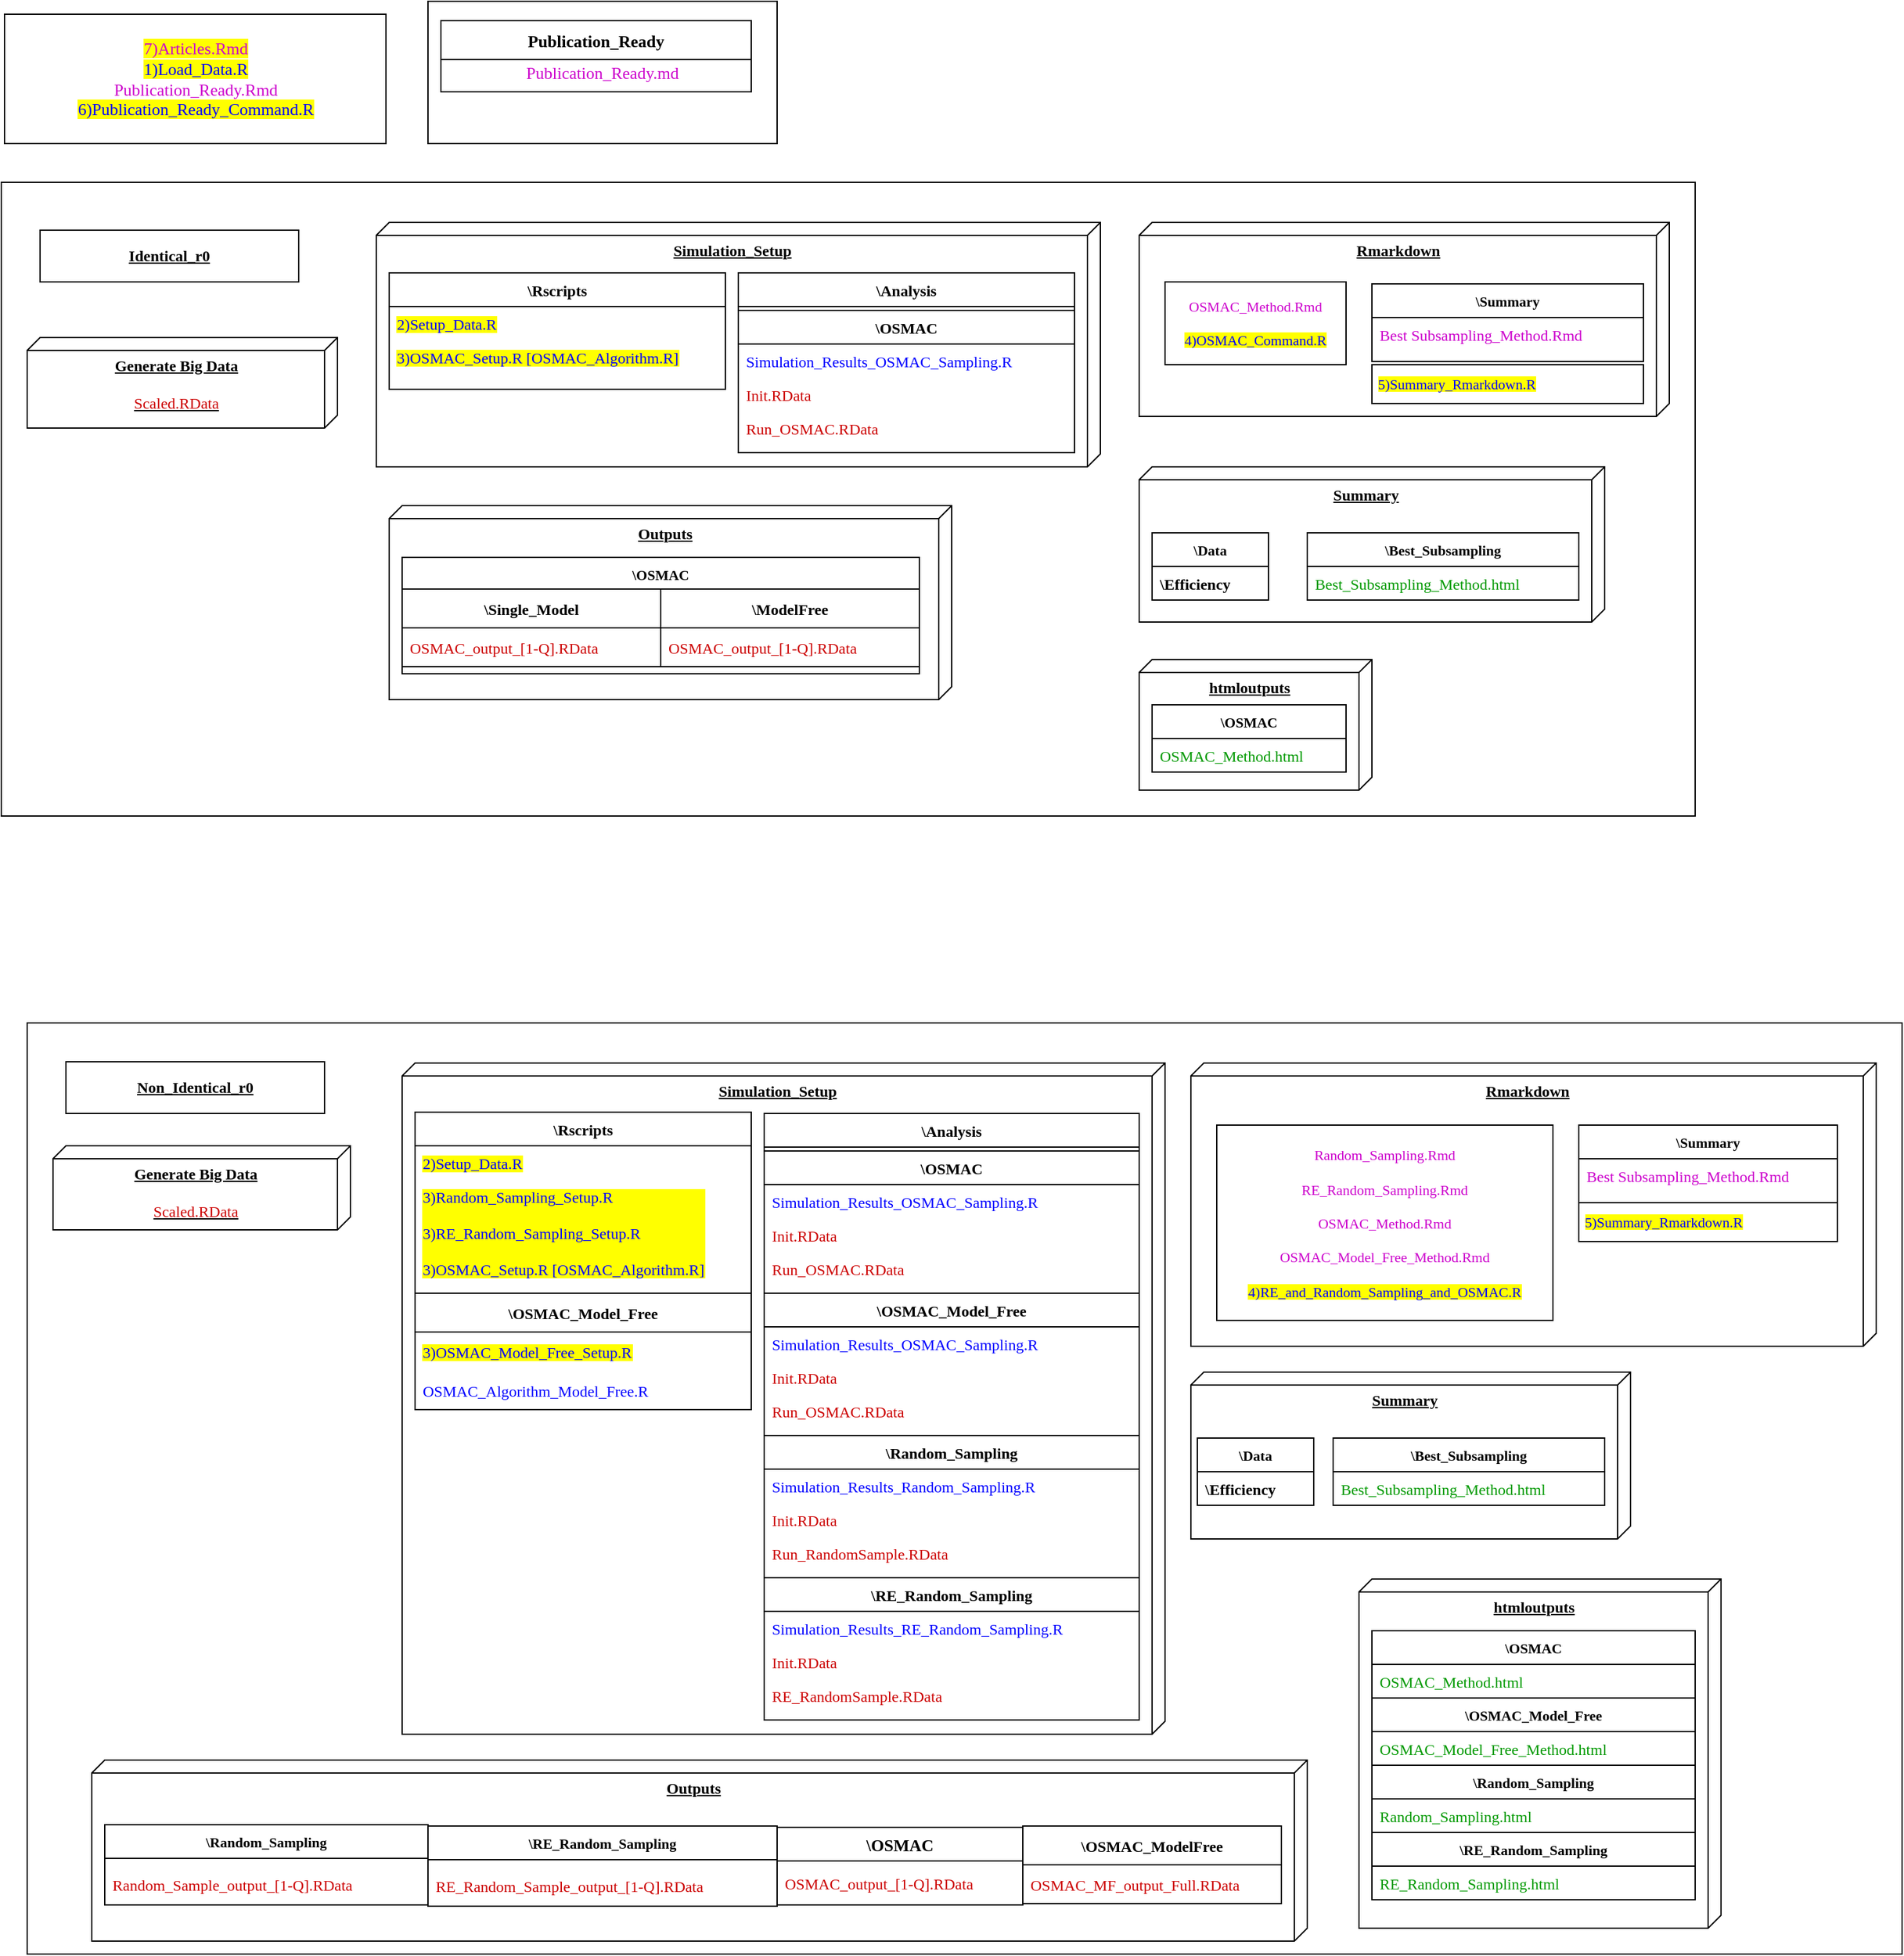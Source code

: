 <mxfile version="21.0.2" type="device"><diagram name="Page-1" id="5f0bae14-7c28-e335-631c-24af17079c00"><mxGraphModel dx="1434" dy="3996" grid="1" gridSize="10" guides="1" tooltips="1" connect="1" arrows="1" fold="1" page="1" pageScale="1" pageWidth="4681" pageHeight="3300" background="none" math="0" shadow="0"><root><mxCell id="0"/><mxCell id="1" parent="0"/><mxCell id="M79zl-rO9sDl2OcR4WfP-104" value="&lt;span style=&quot;color: rgb(204 , 0 , 204) ; text-align: left&quot;&gt;Publication_Ready.md&lt;/span&gt;" style="rounded=0;whiteSpace=wrap;html=1;fontFamily=Verdana;fontSize=13;fontColor=#000000;" parent="1" vertex="1"><mxGeometry x="380" y="-40" width="270" height="110" as="geometry"/></mxCell><mxCell id="M79zl-rO9sDl2OcR4WfP-103" value="" style="rounded=0;whiteSpace=wrap;html=1;fontFamily=Verdana;fontSize=13;fontColor=#000000;" parent="1" vertex="1"><mxGeometry x="70" y="750" width="1450" height="720" as="geometry"/></mxCell><mxCell id="M79zl-rO9sDl2OcR4WfP-20" value="" style="rounded=0;whiteSpace=wrap;html=1;fontColor=#000000;fontFamily=Verdana;" parent="1" vertex="1"><mxGeometry x="50" y="100" width="1310" height="490" as="geometry"/></mxCell><mxCell id="39150e848f15840c-1" value="Generate Big Data&lt;br&gt;&lt;br&gt;&lt;span style=&quot;font-weight: normal&quot;&gt;&lt;font color=&quot;#cc0000&quot;&gt;Scaled.RData&lt;/font&gt;&lt;/span&gt;" style="verticalAlign=top;align=center;spacingTop=8;spacingLeft=2;spacingRight=12;shape=cube;size=10;direction=south;fontStyle=5;html=1;rounded=0;shadow=0;comic=0;labelBackgroundColor=none;strokeWidth=1;fontFamily=Verdana;fontSize=12" parent="1" vertex="1"><mxGeometry x="70" y="220" width="240" height="70" as="geometry"/></mxCell><mxCell id="39150e848f15840c-2" value="htmloutputs&lt;br&gt;&lt;br&gt;&lt;span style=&quot;color: rgba(0, 0, 0, 0); font-size: 0px; font-weight: 400;&quot;&gt;%3CmxGraphModel%3E%3Croot%3E%3CmxCell%20id%3D%220%22%2F%3E%3CmxCell%20id%3D%221%22%20parent%3D%220%22%2F%3E%3CmxCell%20id%3D%222%22%20value%3D%22%5C%5BFifty_Fifty%20or%20Seventy_Thirty%20or%20NinetyFive_Five%5D%26%2310%3B%5C%5BNegative%20or%20No%20or%20Positive%5D_Correlated_Covariate%22%20style%3D%22swimlane%3BfontStyle%3D1%3BchildLayout%3DstackLayout%3Bhorizontal%3D1%3BstartSize%3D26%3BhorizontalStack%3D0%3BresizeParent%3D1%3BresizeParentMax%3D0%3BresizeLast%3D0%3Bcollapsible%3D1%3BmarginBottom%3D0%3BfontSize%3D11%3BstrokeColor%3D%23000000%3BfillColor%3Dnone%3Balign%3Dcenter%3Bhtml%3D0%3B%22%20vertex%3D%221%22%20parent%3D%221%22%3E%3CmxGeometry%20x%3D%221460%22%20y%3D%22160%22%20width%3D%22500%22%20height%3D%22566%22%20as%3D%22geometry%22%2F%3E%3C%2FmxCell%3E%3CmxCell%20id%3D%223%22%20value%3D%22%5CRandom_Sampling%22%20style%3D%22swimlane%3BfontStyle%3D1%3BchildLayout%3DstackLayout%3Bhorizontal%3D1%3BstartSize%3D26%3BhorizontalStack%3D0%3BresizeParent%3D1%3BresizeParentMax%3D0%3BresizeLast%3D0%3Bcollapsible%3D1%3BmarginBottom%3D0%3BfontSize%3D11%3BstrokeColor%3D%23000000%3BfillColor%3Dnone%3Balign%3Dcenter%3Bhtml%3D0%3B%22%20vertex%3D%221%22%20parent%3D%222%22%3E%3CmxGeometry%20y%3D%2226%22%20width%3D%22500%22%20height%3D%2252%22%20as%3D%22geometry%22%2F%3E%3C%2FmxCell%3E%3CmxCell%20id%3D%224%22%20value%3D%22Random_Sample_output.RData%22%20style%3D%22text%3BstrokeColor%3Dnone%3BfillColor%3Dnone%3Balign%3Dleft%3BverticalAlign%3Dtop%3BspacingLeft%3D4%3BspacingRight%3D4%3Boverflow%3Dhidden%3Brotatable%3D0%3Bpoints%3D%5B%5B0%2C0.5%5D%2C%5B1%2C0.5%5D%5D%3BportConstraint%3Deastwest%3BfontColor%3D%23CC0000%3B%22%20vertex%3D%221%22%20parent%3D%223%22%3E%3CmxGeometry%20y%3D%2226%22%20width%3D%22500%22%20height%3D%2226%22%20as%3D%22geometry%22%2F%3E%3C%2FmxCell%3E%3CmxCell%20id%3D%225%22%20value%3D%22%5CRE_Random_Sampling%22%20style%3D%22swimlane%3BfontStyle%3D1%3BchildLayout%3DstackLayout%3Bhorizontal%3D1%3BstartSize%3D26%3BhorizontalStack%3D0%3BresizeParent%3D1%3BresizeParentMax%3D0%3BresizeLast%3D0%3Bcollapsible%3D1%3BmarginBottom%3D0%3BfontSize%3D11%3BstrokeColor%3D%23000000%3BfillColor%3Dnone%3Balign%3Dcenter%3Bhtml%3D0%3B%22%20vertex%3D%221%22%20parent%3D%222%22%3E%3CmxGeometry%20y%3D%2278%22%20width%3D%22500%22%20height%3D%2252%22%20as%3D%22geometry%22%2F%3E%3C%2FmxCell%3E%3CmxCell%20id%3D%226%22%20value%3D%22RE_Random_Sample_output.RData%22%20style%3D%22text%3BstrokeColor%3Dnone%3BfillColor%3Dnone%3Balign%3Dleft%3BverticalAlign%3Dtop%3BspacingLeft%3D4%3BspacingRight%3D4%3Boverflow%3Dhidden%3Brotatable%3D0%3Bpoints%3D%5B%5B0%2C0.5%5D%2C%5B1%2C0.5%5D%5D%3BportConstraint%3Deastwest%3BfontColor%3D%23CC0000%3B%22%20vertex%3D%221%22%20parent%3D%225%22%3E%3CmxGeometry%20y%3D%2226%22%20width%3D%22500%22%20height%3D%2226%22%20as%3D%22geometry%22%2F%3E%3C%2FmxCell%3E%3CmxCell%20id%3D%227%22%20value%3D%22%5COSMAC%22%20style%3D%22swimlane%3BfontStyle%3D1%3BchildLayout%3DstackLayout%3Bhorizontal%3D1%3BstartSize%3D26%3BhorizontalStack%3D0%3BresizeParent%3D1%3BresizeParentMax%3D0%3BresizeLast%3D0%3Bcollapsible%3D1%3BmarginBottom%3D0%3BfontSize%3D11%3BstrokeColor%3D%23000000%3BfillColor%3Dnone%3Balign%3Dcenter%3Bhtml%3D0%3B%22%20vertex%3D%221%22%20parent%3D%222%22%3E%3CmxGeometry%20y%3D%22130%22%20width%3D%22500%22%20height%3D%2252%22%20as%3D%22geometry%22%2F%3E%3C%2FmxCell%3E%3CmxCell%20id%3D%228%22%20value%3D%22OSMAC_output.RData%22%20style%3D%22text%3BstrokeColor%3Dnone%3BfillColor%3Dnone%3Balign%3Dleft%3BverticalAlign%3Dtop%3BspacingLeft%3D4%3BspacingRight%3D4%3Boverflow%3Dhidden%3Brotatable%3D0%3Bpoints%3D%5B%5B0%2C0.5%5D%2C%5B1%2C0.5%5D%5D%3BportConstraint%3Deastwest%3BfontColor%3D%23CC0000%3B%22%20vertex%3D%221%22%20parent%3D%227%22%3E%3CmxGeometry%20y%3D%2226%22%20width%3D%22500%22%20height%3D%2226%22%20as%3D%22geometry%22%2F%3E%3C%2FmxCell%3E%3CmxCell%20id%3D%229%22%20value%3D%22%5CAlgorithm1%5CInitial%5C%5BA%20or%20D%5D-optimality%22%20style%3D%22swimlane%3BfontStyle%3D1%3BchildLayout%3DstackLayout%3Bhorizontal%3D1%3BstartSize%3D26%3BhorizontalStack%3D0%3BresizeParent%3D1%3BresizeParentMax%3D0%3BresizeLast%3D0%3Bcollapsible%3D1%3BmarginBottom%3D0%3BfontSize%3D11%3BstrokeColor%3D%23000000%3BfillColor%3Dnone%3Balign%3Dcenter%3Bhtml%3D0%3B%22%20vertex%3D%221%22%20parent%3D%222%22%3E%3CmxGeometry%20y%3D%22182%22%20width%3D%22500%22%20height%3D%2252%22%20as%3D%22geometry%22%2F%3E%3C%2FmxCell%3E%3CmxCell%20id%3D%2210%22%20value%3D%22Results%5B1%20to%201000%5D.RData%22%20style%3D%22text%3BstrokeColor%3Dnone%3BfillColor%3Dnone%3Balign%3Dleft%3BverticalAlign%3Dtop%3BspacingLeft%3D4%3BspacingRight%3D4%3Boverflow%3Dhidden%3Brotatable%3D0%3Bpoints%3D%5B%5B0%2C0.5%5D%2C%5B1%2C0.5%5D%5D%3BportConstraint%3Deastwest%3BfontColor%3D%23CC0000%3B%22%20vertex%3D%221%22%20parent%3D%229%22%3E%3CmxGeometry%20y%3D%2226%22%20width%3D%22500%22%20height%3D%2226%22%20as%3D%22geometry%22%2F%3E%3C%2FmxCell%3E%3CmxCell%20id%3D%2211%22%20value%3D%22%5CAlgorithm1%5COptimal_Algorithm%5C%5BA%20or%20D%5D-optimality%22%20style%3D%22swimlane%3BfontStyle%3D1%3BchildLayout%3DstackLayout%3Bhorizontal%3D1%3BstartSize%3D26%3BhorizontalStack%3D0%3BresizeParent%3D1%3BresizeParentMax%3D0%3BresizeLast%3D0%3Bcollapsible%3D1%3BmarginBottom%3D0%3BfontSize%3D11%3BstrokeColor%3D%23000000%3BfillColor%3Dnone%3Balign%3Dcenter%3Bhtml%3D0%3B%22%20vertex%3D%221%22%20parent%3D%222%22%3E%3CmxGeometry%20y%3D%22234%22%20width%3D%22500%22%20height%3D%2252%22%20as%3D%22geometry%22%2F%3E%3C%2FmxCell%3E%3CmxCell%20id%3D%2212%22%20value%3D%22Results%5B1%20to%201000%5D.RData%22%20style%3D%22text%3BstrokeColor%3Dnone%3BfillColor%3Dnone%3Balign%3Dleft%3BverticalAlign%3Dtop%3BspacingLeft%3D4%3BspacingRight%3D4%3Boverflow%3Dhidden%3Brotatable%3D0%3Bpoints%3D%5B%5B0%2C0.5%5D%2C%5B1%2C0.5%5D%5D%3BportConstraint%3Deastwest%3BfontColor%3D%23CC0000%3B%22%20vertex%3D%221%22%20parent%3D%2211%22%3E%3CmxGeometry%20y%3D%2226%22%20width%3D%22500%22%20height%3D%2226%22%20as%3D%22geometry%22%2F%3E%3C%2FmxCell%3E%3CmxCell%20id%3D%2213%22%20value%3D%22%5CAlgorithm1%5CDesignpoint_Then_Bias%26%2310%3B%5C%5BA%20or%20D%5D-optimality_then_%5BAverage%20or%20Normalized-Average%5D-Bias%22%20style%3D%22swimlane%3BfontStyle%3D1%3BchildLayout%3DstackLayout%3Bhorizontal%3D1%3BstartSize%3D26%3BhorizontalStack%3D0%3BresizeParent%3D1%3BresizeParentMax%3D0%3BresizeLast%3D0%3Bcollapsible%3D1%3BmarginBottom%3D0%3BfontSize%3D11%3BstrokeColor%3D%23000000%3BfillColor%3Dnone%3Balign%3Dcenter%3Bhtml%3D0%3B%22%20vertex%3D%221%22%20parent%3D%222%22%3E%3CmxGeometry%20y%3D%22286%22%20width%3D%22500%22%20height%3D%22110%22%20as%3D%22geometry%22%2F%3E%3C%2FmxCell%3E%3CmxCell%20id%3D%2214%22%20value%3D%22%5Cq%3D25%5CResults%5B1%20to%201000%5D.RData%26%2310%3B%26%2310%3B%5Cq%3D50%5CResults%5B1%20to%201000%5D.RData%26%2310%3B%26%2310%3B%5Cq%3D100%5CResults%5B1%20to%201000%5D.RData%26%2310%3B%22%20style%3D%22text%3BstrokeColor%3Dnone%3BfillColor%3Dnone%3Balign%3Dleft%3BverticalAlign%3Dtop%3BspacingLeft%3D4%3BspacingRight%3D4%3Boverflow%3Dhidden%3Brotatable%3D0%3Bpoints%3D%5B%5B0%2C0.5%5D%2C%5B1%2C0.5%5D%5D%3BportConstraint%3Deastwest%3BfontColor%3D%23CC0000%3B%22%20vertex%3D%221%22%20parent%3D%2213%22%3E%3CmxGeometry%20y%3D%2226%22%20width%3D%22500%22%20height%3D%2284%22%20as%3D%22geometry%22%2F%3E%3C%2FmxCell%3E%3CmxCell%20id%3D%2215%22%20value%3D%22%5CAlgorithm1%5CUtility_And_Bias%26%2310%3B%5C%5BA%20or%20D%5D-optimality_and_%5BAverage%20or%20Normalized-Average%5D-Bias%22%20style%3D%22swimlane%3BfontStyle%3D1%3BchildLayout%3DstackLayout%3Bhorizontal%3D1%3BstartSize%3D26%3BhorizontalStack%3D0%3BresizeParent%3D1%3BresizeParentMax%3D0%3BresizeLast%3D0%3Bcollapsible%3D1%3BmarginBottom%3D0%3BfontSize%3D11%3BstrokeColor%3D%23000000%3BfillColor%3Dnone%3Balign%3Dcenter%3Bhtml%3D0%3B%22%20vertex%3D%221%22%20parent%3D%222%22%3E%3CmxGeometry%20y%3D%22396%22%20width%3D%22500%22%20height%3D%22170%22%20as%3D%22geometry%22%2F%3E%3C%2FmxCell%3E%3CmxCell%20id%3D%2216%22%20value%3D%22%5CR%3D0.10%5CResults%5B1%20to%201000%5D.RData%26%2310%3B%26%2310%3B%5CR%3D0.25%5CResults%5B1%20to%201000%5D.RData%26%2310%3B%26%2310%3B%5CR%3D0.50%5CResults%5B1%20to%201000%5D.RData%26%2310%3B%26%2310%3B%5CR%3D0.75%5CResults%5B1%20to%201000%5D.RData%26%2310%3B%26%2310%3B%5CR%3D0.90%5CResults%5B1%20to%201000%5D.RData%22%20style%3D%22text%3BstrokeColor%3Dnone%3BfillColor%3Dnone%3Balign%3Dleft%3BverticalAlign%3Dtop%3BspacingLeft%3D4%3BspacingRight%3D4%3Boverflow%3Dhidden%3Brotatable%3D0%3Bpoints%3D%5B%5B0%2C0.5%5D%2C%5B1%2C0.5%5D%5D%3BportConstraint%3Deastwest%3BfontColor%3D%23CC0000%3B%22%20vertex%3D%221%22%20parent%3D%2215%22%3E%3CmxGeometry%20y%3D%2226%22%20width%3D%22500%22%20height%3D%22144%22%20as%3D%22geometry%22%2F%3E%3C%2FmxCell%3E%3C%2Froot%3E%3C%2FmxGraphModel%3E&lt;/span&gt;" style="verticalAlign=top;align=center;spacingTop=8;spacingLeft=2;spacingRight=12;shape=cube;size=10;direction=south;fontStyle=5;html=1;rounded=0;shadow=0;comic=0;labelBackgroundColor=none;strokeWidth=1;fontFamily=Verdana;fontSize=12" parent="1" vertex="1"><mxGeometry x="930" y="469" width="180" height="101" as="geometry"/></mxCell><mxCell id="39150e848f15840c-3" value="Outputs" style="verticalAlign=top;align=center;spacingTop=8;spacingLeft=2;spacingRight=12;shape=cube;size=10;direction=south;fontStyle=5;html=1;rounded=0;shadow=0;comic=0;labelBackgroundColor=none;strokeWidth=1;fontFamily=Verdana;fontSize=12" parent="1" vertex="1"><mxGeometry x="350" y="350" width="435" height="150" as="geometry"/></mxCell><mxCell id="lUd9COm6wYM2O8Jz-81u-1" value="&lt;b&gt;Rmarkdown&lt;/b&gt;" style="verticalAlign=top;align=center;spacingTop=8;spacingLeft=2;spacingRight=12;shape=cube;size=10;direction=south;fontStyle=4;html=1;rounded=0;shadow=0;comic=0;labelBackgroundColor=none;strokeWidth=1;fontFamily=Verdana;fontSize=12" parent="1" vertex="1"><mxGeometry x="930" y="131" width="410" height="150" as="geometry"/></mxCell><mxCell id="lUd9COm6wYM2O8Jz-81u-2" value="Simulation_Setup" style="verticalAlign=top;align=center;spacingTop=8;spacingLeft=2;spacingRight=12;shape=cube;size=10;direction=south;fontStyle=5;html=1;rounded=0;shadow=0;comic=0;labelBackgroundColor=none;strokeWidth=1;fontFamily=Verdana;fontSize=12" parent="1" vertex="1"><mxGeometry x="340" y="131" width="560" height="189" as="geometry"/></mxCell><mxCell id="lUd9COm6wYM2O8Jz-81u-3" value="&lt;b&gt;Summary&lt;/b&gt;" style="verticalAlign=top;align=center;spacingTop=8;spacingLeft=2;spacingRight=12;shape=cube;size=10;direction=south;fontStyle=4;html=1;rounded=0;shadow=0;comic=0;labelBackgroundColor=none;strokeWidth=1;fontFamily=Verdana;fontSize=12" parent="1" vertex="1"><mxGeometry x="930" y="320" width="360" height="120" as="geometry"/></mxCell><mxCell id="lUd9COm6wYM2O8Jz-81u-17" value="\Rscripts" style="swimlane;fontStyle=1;childLayout=stackLayout;horizontal=1;startSize=26;horizontalStack=0;resizeParent=1;resizeParentMax=0;resizeLast=0;collapsible=1;marginBottom=0;fontFamily=Verdana;" parent="1" vertex="1"><mxGeometry x="350" y="170" width="260" height="90" as="geometry"><mxRectangle x="410" y="170" width="80" height="26" as="alternateBounds"/></mxGeometry></mxCell><mxCell id="lUd9COm6wYM2O8Jz-81u-18" value="2)Setup_Data.R" style="text;strokeColor=none;fillColor=none;align=left;verticalAlign=top;spacingLeft=4;spacingRight=4;overflow=hidden;rotatable=0;points=[[0,0.5],[1,0.5]];portConstraint=eastwest;fontColor=#0000FF;fontFamily=Verdana;labelBackgroundColor=#FFFF00;" parent="lUd9COm6wYM2O8Jz-81u-17" vertex="1"><mxGeometry y="26" width="260" height="26" as="geometry"/></mxCell><mxCell id="lUd9COm6wYM2O8Jz-81u-20" value="3)OSMAC_Setup.R [OSMAC_Algorithm.R]&#10;" style="text;strokeColor=none;fillColor=none;align=left;verticalAlign=top;spacingLeft=4;spacingRight=4;overflow=hidden;rotatable=0;points=[[0,0.5],[1,0.5]];portConstraint=eastwest;fontColor=#0000FF;fontFamily=Verdana;labelBackgroundColor=#FFFF00;" parent="lUd9COm6wYM2O8Jz-81u-17" vertex="1"><mxGeometry y="52" width="260" height="38" as="geometry"/></mxCell><mxCell id="lUd9COm6wYM2O8Jz-81u-48" value="\Analysis" style="swimlane;fontStyle=1;childLayout=stackLayout;horizontal=1;startSize=26;horizontalStack=0;resizeParent=1;resizeParentMax=0;resizeLast=0;collapsible=1;marginBottom=0;strokeColor=#000000;fillColor=none;fontFamily=Verdana;" parent="1" vertex="1"><mxGeometry x="620" y="170" width="260" height="139" as="geometry"/></mxCell><mxCell id="lUd9COm6wYM2O8Jz-81u-81" value="\OSMAC" style="swimlane;fontStyle=1;childLayout=stackLayout;horizontal=1;startSize=26;horizontalStack=0;resizeParent=1;resizeParentMax=0;resizeLast=0;collapsible=1;marginBottom=0;fontSize=11;strokeColor=#000000;fillColor=none;align=center;html=0;fontFamily=Verdana;" parent="1" vertex="1"><mxGeometry x="360" y="390" width="400" height="90" as="geometry"/></mxCell><mxCell id="lUd9COm6wYM2O8Jz-81u-106" value="&lt;font color=&quot;#cc00cc&quot;&gt;OSMAC_Method.Rmd&lt;br&gt;&lt;/font&gt;&lt;br&gt;&lt;font style=&quot;background-color: rgb(255, 255, 0);&quot; color=&quot;#0000ff&quot;&gt;4)OSMAC_Command.R&lt;/font&gt;" style="whiteSpace=wrap;html=1;fontSize=11;fontColor=#000000;strokeColor=#000000;fillColor=none;align=center;fontFamily=Verdana;" parent="1" vertex="1"><mxGeometry x="950" y="177" width="140" height="64" as="geometry"/></mxCell><mxCell id="lUd9COm6wYM2O8Jz-81u-114" value="\Summary" style="swimlane;fontStyle=1;childLayout=stackLayout;horizontal=1;startSize=26;horizontalStack=0;resizeParent=1;resizeParentMax=0;resizeLast=0;collapsible=1;marginBottom=0;fontSize=11;strokeColor=#000000;fillColor=none;align=center;html=0;fontFamily=Verdana;" parent="1" vertex="1"><mxGeometry x="1110" y="178.5" width="210" height="60" as="geometry"/></mxCell><mxCell id="lUd9COm6wYM2O8Jz-81u-115" value="Best Subsampling_Method.Rmd" style="text;strokeColor=none;fillColor=none;align=left;verticalAlign=top;spacingLeft=4;spacingRight=4;overflow=hidden;rotatable=0;points=[[0,0.5],[1,0.5]];portConstraint=eastwest;fontColor=#CC00CC;fontFamily=Verdana;" parent="lUd9COm6wYM2O8Jz-81u-114" vertex="1"><mxGeometry y="26" width="210" height="34" as="geometry"/></mxCell><mxCell id="lUd9COm6wYM2O8Jz-81u-116" value="&lt;font color=&quot;#0000ff&quot;&gt;&amp;nbsp;&lt;span style=&quot;background-color: rgb(255, 255, 0);&quot;&gt;5)Summary_Rmarkdown.R&lt;/span&gt;&lt;/font&gt;" style="rounded=0;whiteSpace=wrap;html=1;fontSize=11;fontColor=#000000;strokeColor=#000000;fillColor=none;align=left;fontFamily=Verdana;" parent="1" vertex="1"><mxGeometry x="1110" y="241" width="210" height="30" as="geometry"/></mxCell><mxCell id="lUd9COm6wYM2O8Jz-81u-117" value="\OSMAC" style="swimlane;fontStyle=1;childLayout=stackLayout;horizontal=1;startSize=26;horizontalStack=0;resizeParent=1;resizeParentMax=0;resizeLast=0;collapsible=1;marginBottom=0;fontSize=11;strokeColor=#000000;fillColor=none;align=center;html=0;fontFamily=Verdana;" parent="1" vertex="1"><mxGeometry x="940" y="504" width="150" height="52" as="geometry"/></mxCell><mxCell id="H9aEekQ4J6A5rxiIm_QF-2" value="OSMAC_Method.html" style="text;strokeColor=none;fillColor=none;align=left;verticalAlign=top;spacingLeft=4;spacingRight=4;overflow=hidden;rotatable=0;points=[[0,0.5],[1,0.5]];portConstraint=eastwest;fontColor=#009900;fontFamily=Verdana;" parent="lUd9COm6wYM2O8Jz-81u-117" vertex="1"><mxGeometry y="26" width="150" height="26" as="geometry"/></mxCell><mxCell id="lUd9COm6wYM2O8Jz-81u-134" value="\Data" style="swimlane;fontStyle=1;childLayout=stackLayout;horizontal=1;startSize=26;horizontalStack=0;resizeParent=1;resizeParentMax=0;resizeLast=0;collapsible=1;marginBottom=0;fontSize=11;strokeColor=#000000;fillColor=none;align=center;html=0;fontFamily=Verdana;" parent="1" vertex="1"><mxGeometry x="940" y="371" width="90" height="52" as="geometry"/></mxCell><mxCell id="lUd9COm6wYM2O8Jz-81u-135" value="\Efficiency" style="text;strokeColor=none;fillColor=none;align=left;verticalAlign=top;spacingLeft=4;spacingRight=4;overflow=hidden;rotatable=0;points=[[0,0.5],[1,0.5]];portConstraint=eastwest;fontStyle=1;fontFamily=Verdana;" parent="lUd9COm6wYM2O8Jz-81u-134" vertex="1"><mxGeometry y="26" width="90" height="26" as="geometry"/></mxCell><mxCell id="lUd9COm6wYM2O8Jz-81u-138" value="\Best_Subsampling" style="swimlane;fontStyle=1;childLayout=stackLayout;horizontal=1;startSize=26;horizontalStack=0;resizeParent=1;resizeParentMax=0;resizeLast=0;collapsible=1;marginBottom=0;fontSize=11;fontColor=#000000;strokeColor=#000000;fillColor=none;align=center;html=0;fontFamily=Verdana;" parent="1" vertex="1"><mxGeometry x="1060" y="371" width="210" height="52" as="geometry"/></mxCell><mxCell id="lUd9COm6wYM2O8Jz-81u-139" value="Best_Subsampling_Method.html" style="text;strokeColor=none;fillColor=none;align=left;verticalAlign=top;spacingLeft=4;spacingRight=4;overflow=hidden;rotatable=0;points=[[0,0.5],[1,0.5]];portConstraint=eastwest;fontColor=#009900;fontFamily=Verdana;" parent="lUd9COm6wYM2O8Jz-81u-138" vertex="1"><mxGeometry y="26" width="210" height="26" as="geometry"/></mxCell><mxCell id="M79zl-rO9sDl2OcR4WfP-1" value="\OSMAC" style="swimlane;fontStyle=1;childLayout=stackLayout;horizontal=1;startSize=26;horizontalStack=0;resizeParent=1;resizeParentMax=0;resizeLast=0;collapsible=1;marginBottom=0;strokeColor=#000000;fillColor=none;fontFamily=Verdana;" parent="1" vertex="1"><mxGeometry x="620" y="199" width="260" height="110" as="geometry"/></mxCell><mxCell id="M79zl-rO9sDl2OcR4WfP-2" value="Simulation_Results_OSMAC_Sampling.R" style="text;strokeColor=none;fillColor=none;align=left;verticalAlign=top;spacingLeft=4;spacingRight=4;overflow=hidden;rotatable=0;points=[[0,0.5],[1,0.5]];portConstraint=eastwest;fontColor=#0000FF;fontFamily=Verdana;" parent="M79zl-rO9sDl2OcR4WfP-1" vertex="1"><mxGeometry y="26" width="260" height="26" as="geometry"/></mxCell><mxCell id="M79zl-rO9sDl2OcR4WfP-3" value="Init.RData" style="text;strokeColor=none;fillColor=none;align=left;verticalAlign=top;spacingLeft=4;spacingRight=4;overflow=hidden;rotatable=0;points=[[0,0.5],[1,0.5]];portConstraint=eastwest;fontColor=#CC0000;fontFamily=Verdana;" parent="M79zl-rO9sDl2OcR4WfP-1" vertex="1"><mxGeometry y="52" width="260" height="26" as="geometry"/></mxCell><mxCell id="M79zl-rO9sDl2OcR4WfP-4" value="Run_OSMAC.RData" style="text;strokeColor=none;fillColor=none;align=left;verticalAlign=top;spacingLeft=4;spacingRight=4;overflow=hidden;rotatable=0;points=[[0,0.5],[1,0.5]];portConstraint=eastwest;fontColor=#CC0000;fontFamily=Verdana;" parent="M79zl-rO9sDl2OcR4WfP-1" vertex="1"><mxGeometry y="78" width="260" height="32" as="geometry"/></mxCell><mxCell id="M79zl-rO9sDl2OcR4WfP-5" value="&lt;b&gt;&lt;u&gt;Identical_r0&lt;/u&gt;&lt;/b&gt;" style="rounded=0;whiteSpace=wrap;html=1;fontFamily=Verdana;" parent="1" vertex="1"><mxGeometry x="80" y="137" width="200" height="40" as="geometry"/></mxCell><mxCell id="M79zl-rO9sDl2OcR4WfP-10" value="\Single_Model" style="swimlane;fontStyle=1;childLayout=stackLayout;horizontal=1;startSize=30;horizontalStack=0;resizeParent=1;resizeParentMax=0;resizeLast=0;collapsible=1;marginBottom=0;fontColor=#000000;fontFamily=Verdana;" parent="1" vertex="1"><mxGeometry x="360" y="414.5" width="200" height="60" as="geometry"/></mxCell><mxCell id="M79zl-rO9sDl2OcR4WfP-11" value="OSMAC_output_[1-Q].RData" style="text;strokeColor=none;fillColor=none;align=left;verticalAlign=middle;spacingLeft=4;spacingRight=4;overflow=hidden;points=[[0,0.5],[1,0.5]];portConstraint=eastwest;rotatable=0;fontColor=#CC0000;fontFamily=Verdana;" parent="M79zl-rO9sDl2OcR4WfP-10" vertex="1"><mxGeometry y="30" width="200" height="30" as="geometry"/></mxCell><mxCell id="M79zl-rO9sDl2OcR4WfP-22" value="Generate Big Data&lt;br&gt;&lt;br&gt;&lt;span style=&quot;font-weight: normal&quot;&gt;&lt;font color=&quot;#cc0000&quot;&gt;Scaled.RData&lt;/font&gt;&lt;/span&gt;" style="verticalAlign=top;align=center;spacingTop=8;spacingLeft=2;spacingRight=12;shape=cube;size=10;direction=south;fontStyle=5;html=1;rounded=0;shadow=0;comic=0;labelBackgroundColor=none;strokeWidth=1;fontFamily=Verdana;fontSize=12" parent="1" vertex="1"><mxGeometry x="90" y="845" width="230" height="65" as="geometry"/></mxCell><mxCell id="M79zl-rO9sDl2OcR4WfP-23" value="htmloutputs&lt;br&gt;&lt;span style=&quot;color: rgba(0, 0, 0, 0); font-size: 0px; font-weight: 400;&quot;&gt;%3CmxGraphModel%3E%3Croot%3E%3CmxCell%20id%3D%220%22%2F%3E%3CmxCell%20id%3D%221%22%20parent%3D%220%22%2F%3E%3CmxCell%20id%3D%222%22%20value%3D%22%5C%5BFifty_Fifty%20or%20Seventy_Thirty%20or%20NinetyFive_Five%5D%26%2310%3B%5C%5BNegative%20or%20No%20or%20Positive%5D_Correlated_Covariate%22%20style%3D%22swimlane%3BfontStyle%3D1%3BchildLayout%3DstackLayout%3Bhorizontal%3D1%3BstartSize%3D26%3BhorizontalStack%3D0%3BresizeParent%3D1%3BresizeParentMax%3D0%3BresizeLast%3D0%3Bcollapsible%3D1%3BmarginBottom%3D0%3BfontSize%3D11%3BstrokeColor%3D%23000000%3BfillColor%3Dnone%3Balign%3Dcenter%3Bhtml%3D0%3B%22%20vertex%3D%221%22%20parent%3D%221%22%3E%3CmxGeometry%20x%3D%221460%22%20y%3D%22160%22%20width%3D%22500%22%20height%3D%22566%22%20as%3D%22geometry%22%2F%3E%3C%2FmxCell%3E%3CmxCell%20id%3D%223%22%20value%3D%22%5CRandom_Sampling%22%20style%3D%22swimlane%3BfontStyle%3D1%3BchildLayout%3DstackLayout%3Bhorizontal%3D1%3BstartSize%3D26%3BhorizontalStack%3D0%3BresizeParent%3D1%3BresizeParentMax%3D0%3BresizeLast%3D0%3Bcollapsible%3D1%3BmarginBottom%3D0%3BfontSize%3D11%3BstrokeColor%3D%23000000%3BfillColor%3Dnone%3Balign%3Dcenter%3Bhtml%3D0%3B%22%20vertex%3D%221%22%20parent%3D%222%22%3E%3CmxGeometry%20y%3D%2226%22%20width%3D%22500%22%20height%3D%2252%22%20as%3D%22geometry%22%2F%3E%3C%2FmxCell%3E%3CmxCell%20id%3D%224%22%20value%3D%22Random_Sample_output.RData%22%20style%3D%22text%3BstrokeColor%3Dnone%3BfillColor%3Dnone%3Balign%3Dleft%3BverticalAlign%3Dtop%3BspacingLeft%3D4%3BspacingRight%3D4%3Boverflow%3Dhidden%3Brotatable%3D0%3Bpoints%3D%5B%5B0%2C0.5%5D%2C%5B1%2C0.5%5D%5D%3BportConstraint%3Deastwest%3BfontColor%3D%23CC0000%3B%22%20vertex%3D%221%22%20parent%3D%223%22%3E%3CmxGeometry%20y%3D%2226%22%20width%3D%22500%22%20height%3D%2226%22%20as%3D%22geometry%22%2F%3E%3C%2FmxCell%3E%3CmxCell%20id%3D%225%22%20value%3D%22%5CRE_Random_Sampling%22%20style%3D%22swimlane%3BfontStyle%3D1%3BchildLayout%3DstackLayout%3Bhorizontal%3D1%3BstartSize%3D26%3BhorizontalStack%3D0%3BresizeParent%3D1%3BresizeParentMax%3D0%3BresizeLast%3D0%3Bcollapsible%3D1%3BmarginBottom%3D0%3BfontSize%3D11%3BstrokeColor%3D%23000000%3BfillColor%3Dnone%3Balign%3Dcenter%3Bhtml%3D0%3B%22%20vertex%3D%221%22%20parent%3D%222%22%3E%3CmxGeometry%20y%3D%2278%22%20width%3D%22500%22%20height%3D%2252%22%20as%3D%22geometry%22%2F%3E%3C%2FmxCell%3E%3CmxCell%20id%3D%226%22%20value%3D%22RE_Random_Sample_output.RData%22%20style%3D%22text%3BstrokeColor%3Dnone%3BfillColor%3Dnone%3Balign%3Dleft%3BverticalAlign%3Dtop%3BspacingLeft%3D4%3BspacingRight%3D4%3Boverflow%3Dhidden%3Brotatable%3D0%3Bpoints%3D%5B%5B0%2C0.5%5D%2C%5B1%2C0.5%5D%5D%3BportConstraint%3Deastwest%3BfontColor%3D%23CC0000%3B%22%20vertex%3D%221%22%20parent%3D%225%22%3E%3CmxGeometry%20y%3D%2226%22%20width%3D%22500%22%20height%3D%2226%22%20as%3D%22geometry%22%2F%3E%3C%2FmxCell%3E%3CmxCell%20id%3D%227%22%20value%3D%22%5COSMAC%22%20style%3D%22swimlane%3BfontStyle%3D1%3BchildLayout%3DstackLayout%3Bhorizontal%3D1%3BstartSize%3D26%3BhorizontalStack%3D0%3BresizeParent%3D1%3BresizeParentMax%3D0%3BresizeLast%3D0%3Bcollapsible%3D1%3BmarginBottom%3D0%3BfontSize%3D11%3BstrokeColor%3D%23000000%3BfillColor%3Dnone%3Balign%3Dcenter%3Bhtml%3D0%3B%22%20vertex%3D%221%22%20parent%3D%222%22%3E%3CmxGeometry%20y%3D%22130%22%20width%3D%22500%22%20height%3D%2252%22%20as%3D%22geometry%22%2F%3E%3C%2FmxCell%3E%3CmxCell%20id%3D%228%22%20value%3D%22OSMAC_output.RData%22%20style%3D%22text%3BstrokeColor%3Dnone%3BfillColor%3Dnone%3Balign%3Dleft%3BverticalAlign%3Dtop%3BspacingLeft%3D4%3BspacingRight%3D4%3Boverflow%3Dhidden%3Brotatable%3D0%3Bpoints%3D%5B%5B0%2C0.5%5D%2C%5B1%2C0.5%5D%5D%3BportConstraint%3Deastwest%3BfontColor%3D%23CC0000%3B%22%20vertex%3D%221%22%20parent%3D%227%22%3E%3CmxGeometry%20y%3D%2226%22%20width%3D%22500%22%20height%3D%2226%22%20as%3D%22geometry%22%2F%3E%3C%2FmxCell%3E%3CmxCell%20id%3D%229%22%20value%3D%22%5CAlgorithm1%5CInitial%5C%5BA%20or%20D%5D-optimality%22%20style%3D%22swimlane%3BfontStyle%3D1%3BchildLayout%3DstackLayout%3Bhorizontal%3D1%3BstartSize%3D26%3BhorizontalStack%3D0%3BresizeParent%3D1%3BresizeParentMax%3D0%3BresizeLast%3D0%3Bcollapsible%3D1%3BmarginBottom%3D0%3BfontSize%3D11%3BstrokeColor%3D%23000000%3BfillColor%3Dnone%3Balign%3Dcenter%3Bhtml%3D0%3B%22%20vertex%3D%221%22%20parent%3D%222%22%3E%3CmxGeometry%20y%3D%22182%22%20width%3D%22500%22%20height%3D%2252%22%20as%3D%22geometry%22%2F%3E%3C%2FmxCell%3E%3CmxCell%20id%3D%2210%22%20value%3D%22Results%5B1%20to%201000%5D.RData%22%20style%3D%22text%3BstrokeColor%3Dnone%3BfillColor%3Dnone%3Balign%3Dleft%3BverticalAlign%3Dtop%3BspacingLeft%3D4%3BspacingRight%3D4%3Boverflow%3Dhidden%3Brotatable%3D0%3Bpoints%3D%5B%5B0%2C0.5%5D%2C%5B1%2C0.5%5D%5D%3BportConstraint%3Deastwest%3BfontColor%3D%23CC0000%3B%22%20vertex%3D%221%22%20parent%3D%229%22%3E%3CmxGeometry%20y%3D%2226%22%20width%3D%22500%22%20height%3D%2226%22%20as%3D%22geometry%22%2F%3E%3C%2FmxCell%3E%3CmxCell%20id%3D%2211%22%20value%3D%22%5CAlgorithm1%5COptimal_Algorithm%5C%5BA%20or%20D%5D-optimality%22%20style%3D%22swimlane%3BfontStyle%3D1%3BchildLayout%3DstackLayout%3Bhorizontal%3D1%3BstartSize%3D26%3BhorizontalStack%3D0%3BresizeParent%3D1%3BresizeParentMax%3D0%3BresizeLast%3D0%3Bcollapsible%3D1%3BmarginBottom%3D0%3BfontSize%3D11%3BstrokeColor%3D%23000000%3BfillColor%3Dnone%3Balign%3Dcenter%3Bhtml%3D0%3B%22%20vertex%3D%221%22%20parent%3D%222%22%3E%3CmxGeometry%20y%3D%22234%22%20width%3D%22500%22%20height%3D%2252%22%20as%3D%22geometry%22%2F%3E%3C%2FmxCell%3E%3CmxCell%20id%3D%2212%22%20value%3D%22Results%5B1%20to%201000%5D.RData%22%20style%3D%22text%3BstrokeColor%3Dnone%3BfillColor%3Dnone%3Balign%3Dleft%3BverticalAlign%3Dtop%3BspacingLeft%3D4%3BspacingRight%3D4%3Boverflow%3Dhidden%3Brotatable%3D0%3Bpoints%3D%5B%5B0%2C0.5%5D%2C%5B1%2C0.5%5D%5D%3BportConstraint%3Deastwest%3BfontColor%3D%23CC0000%3B%22%20vertex%3D%221%22%20parent%3D%2211%22%3E%3CmxGeometry%20y%3D%2226%22%20width%3D%22500%22%20height%3D%2226%22%20as%3D%22geometry%22%2F%3E%3C%2FmxCell%3E%3CmxCell%20id%3D%2213%22%20value%3D%22%5CAlgorithm1%5CDesignpoint_Then_Bias%26%2310%3B%5C%5BA%20or%20D%5D-optimality_then_%5BAverage%20or%20Normalized-Average%5D-Bias%22%20style%3D%22swimlane%3BfontStyle%3D1%3BchildLayout%3DstackLayout%3Bhorizontal%3D1%3BstartSize%3D26%3BhorizontalStack%3D0%3BresizeParent%3D1%3BresizeParentMax%3D0%3BresizeLast%3D0%3Bcollapsible%3D1%3BmarginBottom%3D0%3BfontSize%3D11%3BstrokeColor%3D%23000000%3BfillColor%3Dnone%3Balign%3Dcenter%3Bhtml%3D0%3B%22%20vertex%3D%221%22%20parent%3D%222%22%3E%3CmxGeometry%20y%3D%22286%22%20width%3D%22500%22%20height%3D%22110%22%20as%3D%22geometry%22%2F%3E%3C%2FmxCell%3E%3CmxCell%20id%3D%2214%22%20value%3D%22%5Cq%3D25%5CResults%5B1%20to%201000%5D.RData%26%2310%3B%26%2310%3B%5Cq%3D50%5CResults%5B1%20to%201000%5D.RData%26%2310%3B%26%2310%3B%5Cq%3D100%5CResults%5B1%20to%201000%5D.RData%26%2310%3B%22%20style%3D%22text%3BstrokeColor%3Dnone%3BfillColor%3Dnone%3Balign%3Dleft%3BverticalAlign%3Dtop%3BspacingLeft%3D4%3BspacingRight%3D4%3Boverflow%3Dhidden%3Brotatable%3D0%3Bpoints%3D%5B%5B0%2C0.5%5D%2C%5B1%2C0.5%5D%5D%3BportConstraint%3Deastwest%3BfontColor%3D%23CC0000%3B%22%20vertex%3D%221%22%20parent%3D%2213%22%3E%3CmxGeometry%20y%3D%2226%22%20width%3D%22500%22%20height%3D%2284%22%20as%3D%22geometry%22%2F%3E%3C%2FmxCell%3E%3CmxCell%20id%3D%2215%22%20value%3D%22%5CAlgorithm1%5CUtility_And_Bias%26%2310%3B%5C%5BA%20or%20D%5D-optimality_and_%5BAverage%20or%20Normalized-Average%5D-Bias%22%20style%3D%22swimlane%3BfontStyle%3D1%3BchildLayout%3DstackLayout%3Bhorizontal%3D1%3BstartSize%3D26%3BhorizontalStack%3D0%3BresizeParent%3D1%3BresizeParentMax%3D0%3BresizeLast%3D0%3Bcollapsible%3D1%3BmarginBottom%3D0%3BfontSize%3D11%3BstrokeColor%3D%23000000%3BfillColor%3Dnone%3Balign%3Dcenter%3Bhtml%3D0%3B%22%20vertex%3D%221%22%20parent%3D%222%22%3E%3CmxGeometry%20y%3D%22396%22%20width%3D%22500%22%20height%3D%22170%22%20as%3D%22geometry%22%2F%3E%3C%2FmxCell%3E%3CmxCell%20id%3D%2216%22%20value%3D%22%5CR%3D0.10%5CResults%5B1%20to%201000%5D.RData%26%2310%3B%26%2310%3B%5CR%3D0.25%5CResults%5B1%20to%201000%5D.RData%26%2310%3B%26%2310%3B%5CR%3D0.50%5CResults%5B1%20to%201000%5D.RData%26%2310%3B%26%2310%3B%5CR%3D0.75%5CResults%5B1%20to%201000%5D.RData%26%2310%3B%26%2310%3B%5CR%3D0.90%5CResults%5B1%20to%201000%5D.RData%22%20style%3D%22text%3BstrokeColor%3Dnone%3BfillColor%3Dnone%3Balign%3Dleft%3BverticalAlign%3Dtop%3BspacingLeft%3D4%3BspacingRight%3D4%3Boverflow%3Dhidden%3Brotatable%3D0%3Bpoints%3D%5B%5B0%2C0.5%5D%2C%5B1%2C0.5%5D%5D%3BportConstraint%3Deastwest%3BfontColor%3D%23CC0000%3B%22%20vertex%3D%221%22%20parent%3D%2215%22%3E%3CmxGeometry%20y%3D%2226%22%20width%3D%22500%22%20height%3D%22144%22%20as%3D%22geometry%22%2F%3E%3C%2FmxCell%3E%3C%2Froot%3E%3C%2FmxGraphModel%3E&lt;/span&gt;" style="verticalAlign=top;align=center;spacingTop=8;spacingLeft=2;spacingRight=12;shape=cube;size=10;direction=south;fontStyle=5;html=1;rounded=0;shadow=0;comic=0;labelBackgroundColor=none;strokeWidth=1;fontFamily=Verdana;fontSize=12" parent="1" vertex="1"><mxGeometry x="1100" y="1180" width="280" height="270" as="geometry"/></mxCell><mxCell id="M79zl-rO9sDl2OcR4WfP-24" value="Outputs" style="verticalAlign=top;align=center;spacingTop=8;spacingLeft=2;spacingRight=12;shape=cube;size=10;direction=south;fontStyle=5;html=1;rounded=0;shadow=0;comic=0;labelBackgroundColor=none;strokeWidth=1;fontFamily=Verdana;fontSize=12" parent="1" vertex="1"><mxGeometry x="120" y="1320" width="940" height="140" as="geometry"/></mxCell><mxCell id="M79zl-rO9sDl2OcR4WfP-25" value="&lt;b&gt;Rmarkdown&lt;/b&gt;" style="verticalAlign=top;align=center;spacingTop=8;spacingLeft=2;spacingRight=12;shape=cube;size=10;direction=south;fontStyle=4;html=1;rounded=0;shadow=0;comic=0;labelBackgroundColor=none;strokeWidth=1;fontFamily=Verdana;fontSize=12" parent="1" vertex="1"><mxGeometry x="970" y="781" width="530" height="219" as="geometry"/></mxCell><mxCell id="M79zl-rO9sDl2OcR4WfP-26" value="Simulation_Setup" style="verticalAlign=top;align=center;spacingTop=8;spacingLeft=2;spacingRight=12;shape=cube;size=10;direction=south;fontStyle=5;html=1;rounded=0;shadow=0;comic=0;labelBackgroundColor=none;strokeWidth=1;fontFamily=Verdana;fontSize=12" parent="1" vertex="1"><mxGeometry x="360" y="781" width="590" height="519" as="geometry"/></mxCell><mxCell id="M79zl-rO9sDl2OcR4WfP-27" value="&lt;b&gt;Summary&lt;/b&gt;" style="verticalAlign=top;align=center;spacingTop=8;spacingLeft=2;spacingRight=12;shape=cube;size=10;direction=south;fontStyle=4;html=1;rounded=0;shadow=0;comic=0;labelBackgroundColor=none;strokeWidth=1;fontFamily=Verdana;fontSize=12" parent="1" vertex="1"><mxGeometry x="970" y="1020" width="340" height="129" as="geometry"/></mxCell><mxCell id="M79zl-rO9sDl2OcR4WfP-30" value="\Rscripts" style="swimlane;fontStyle=1;childLayout=stackLayout;horizontal=1;startSize=26;horizontalStack=0;resizeParent=1;resizeParentMax=0;resizeLast=0;collapsible=1;marginBottom=0;fontFamily=Verdana;" parent="1" vertex="1"><mxGeometry x="370" y="819" width="260" height="140" as="geometry"><mxRectangle x="410" y="170" width="80" height="26" as="alternateBounds"/></mxGeometry></mxCell><mxCell id="M79zl-rO9sDl2OcR4WfP-31" value="2)Setup_Data.R" style="text;strokeColor=none;fillColor=none;align=left;verticalAlign=top;spacingLeft=4;spacingRight=4;overflow=hidden;rotatable=0;points=[[0,0.5],[1,0.5]];portConstraint=eastwest;fontColor=#0000FF;fontFamily=Verdana;labelBackgroundColor=#FFFF00;" parent="M79zl-rO9sDl2OcR4WfP-30" vertex="1"><mxGeometry y="26" width="260" height="26" as="geometry"/></mxCell><mxCell id="M79zl-rO9sDl2OcR4WfP-32" value="3)Random_Sampling_Setup.R&#10;&#10;3)RE_Random_Sampling_Setup.R&#10;&#10;3)OSMAC_Setup.R [OSMAC_Algorithm.R]&#10;" style="text;strokeColor=none;fillColor=none;align=left;verticalAlign=top;spacingLeft=4;spacingRight=4;overflow=hidden;rotatable=0;points=[[0,0.5],[1,0.5]];portConstraint=eastwest;fontColor=#0000FF;fontFamily=Verdana;labelBackgroundColor=#FFFF00;" parent="M79zl-rO9sDl2OcR4WfP-30" vertex="1"><mxGeometry y="52" width="260" height="88" as="geometry"/></mxCell><mxCell id="M79zl-rO9sDl2OcR4WfP-33" value="\Analysis" style="swimlane;fontStyle=1;childLayout=stackLayout;horizontal=1;startSize=26;horizontalStack=0;resizeParent=1;resizeParentMax=0;resizeLast=0;collapsible=1;marginBottom=0;strokeColor=#000000;fillColor=none;fontFamily=Verdana;" parent="1" vertex="1"><mxGeometry x="640" y="820" width="290" height="139" as="geometry"/></mxCell><mxCell id="M79zl-rO9sDl2OcR4WfP-36" value="&lt;font color=&quot;#cc00cc&quot;&gt;Random_Sampling.Rmd&lt;br&gt;&lt;br&gt;&lt;/font&gt;&lt;span style=&quot;color: rgb(204 , 0 , 204)&quot;&gt;RE_Random_Sampling.Rmd&lt;/span&gt;&lt;font color=&quot;#cc00cc&quot;&gt;&lt;br&gt;&lt;br&gt;OSMAC_Method.Rmd&lt;br&gt;&lt;br&gt;OSMAC_Model_Free_Method.Rmd&lt;br&gt;&lt;/font&gt;&lt;br&gt;&lt;font style=&quot;background-color: rgb(255, 255, 0);&quot; color=&quot;#0000ff&quot;&gt;4)RE_and_Random_Sampling_and_OSMAC.R&lt;/font&gt;" style="whiteSpace=wrap;html=1;fontSize=11;fontColor=#000000;strokeColor=#000000;fillColor=none;align=center;fontFamily=Verdana;" parent="1" vertex="1"><mxGeometry x="990" y="829" width="260" height="151" as="geometry"/></mxCell><mxCell id="M79zl-rO9sDl2OcR4WfP-37" value="\Summary" style="swimlane;fontStyle=1;childLayout=stackLayout;horizontal=1;startSize=26;horizontalStack=0;resizeParent=1;resizeParentMax=0;resizeLast=0;collapsible=1;marginBottom=0;fontSize=11;strokeColor=#000000;fillColor=none;align=center;html=0;fontFamily=Verdana;" parent="1" vertex="1"><mxGeometry x="1270" y="829" width="200" height="60" as="geometry"/></mxCell><mxCell id="M79zl-rO9sDl2OcR4WfP-38" value="Best Subsampling_Method.Rmd" style="text;strokeColor=none;fillColor=none;align=left;verticalAlign=top;spacingLeft=4;spacingRight=4;overflow=hidden;rotatable=0;points=[[0,0.5],[1,0.5]];portConstraint=eastwest;fontColor=#CC00CC;fontFamily=Verdana;" parent="M79zl-rO9sDl2OcR4WfP-37" vertex="1"><mxGeometry y="26" width="200" height="34" as="geometry"/></mxCell><mxCell id="M79zl-rO9sDl2OcR4WfP-39" value="&lt;font color=&quot;#0000ff&quot;&gt;&amp;nbsp;&lt;span style=&quot;background-color: rgb(255, 255, 0);&quot;&gt;5)Summary_Rmarkdown.R&lt;/span&gt;&lt;/font&gt;" style="rounded=0;whiteSpace=wrap;html=1;fontSize=11;fontColor=#000000;strokeColor=#000000;fillColor=none;align=left;fontFamily=Verdana;" parent="1" vertex="1"><mxGeometry x="1270" y="889" width="200" height="30" as="geometry"/></mxCell><mxCell id="M79zl-rO9sDl2OcR4WfP-43" value="\Data" style="swimlane;fontStyle=1;childLayout=stackLayout;horizontal=1;startSize=26;horizontalStack=0;resizeParent=1;resizeParentMax=0;resizeLast=0;collapsible=1;marginBottom=0;fontSize=11;strokeColor=#000000;fillColor=none;align=center;html=0;fontFamily=Verdana;" parent="1" vertex="1"><mxGeometry x="975" y="1071" width="90" height="52" as="geometry"/></mxCell><mxCell id="M79zl-rO9sDl2OcR4WfP-44" value="\Efficiency" style="text;strokeColor=none;fillColor=none;align=left;verticalAlign=top;spacingLeft=4;spacingRight=4;overflow=hidden;rotatable=0;points=[[0,0.5],[1,0.5]];portConstraint=eastwest;fontStyle=1;fontFamily=Verdana;" parent="M79zl-rO9sDl2OcR4WfP-43" vertex="1"><mxGeometry y="26" width="90" height="26" as="geometry"/></mxCell><mxCell id="M79zl-rO9sDl2OcR4WfP-45" value="\Best_Subsampling" style="swimlane;fontStyle=1;childLayout=stackLayout;horizontal=1;startSize=26;horizontalStack=0;resizeParent=1;resizeParentMax=0;resizeLast=0;collapsible=1;marginBottom=0;fontSize=11;fontColor=#000000;strokeColor=#000000;fillColor=none;align=center;html=0;fontFamily=Verdana;" parent="1" vertex="1"><mxGeometry x="1080" y="1071" width="210" height="52" as="geometry"/></mxCell><mxCell id="M79zl-rO9sDl2OcR4WfP-46" value="Best_Subsampling_Method.html" style="text;strokeColor=none;fillColor=none;align=left;verticalAlign=top;spacingLeft=4;spacingRight=4;overflow=hidden;rotatable=0;points=[[0,0.5],[1,0.5]];portConstraint=eastwest;fontColor=#009900;fontFamily=Verdana;" parent="M79zl-rO9sDl2OcR4WfP-45" vertex="1"><mxGeometry y="26" width="210" height="26" as="geometry"/></mxCell><mxCell id="M79zl-rO9sDl2OcR4WfP-47" value="\OSMAC" style="swimlane;fontStyle=1;childLayout=stackLayout;horizontal=1;startSize=26;horizontalStack=0;resizeParent=1;resizeParentMax=0;resizeLast=0;collapsible=1;marginBottom=0;strokeColor=#000000;fillColor=none;fontFamily=Verdana;" parent="1" vertex="1"><mxGeometry x="640" y="849" width="290" height="110" as="geometry"/></mxCell><mxCell id="M79zl-rO9sDl2OcR4WfP-48" value="Simulation_Results_OSMAC_Sampling.R" style="text;strokeColor=none;fillColor=none;align=left;verticalAlign=top;spacingLeft=4;spacingRight=4;overflow=hidden;rotatable=0;points=[[0,0.5],[1,0.5]];portConstraint=eastwest;fontColor=#0000FF;fontFamily=Verdana;" parent="M79zl-rO9sDl2OcR4WfP-47" vertex="1"><mxGeometry y="26" width="290" height="26" as="geometry"/></mxCell><mxCell id="M79zl-rO9sDl2OcR4WfP-49" value="Init.RData" style="text;strokeColor=none;fillColor=none;align=left;verticalAlign=top;spacingLeft=4;spacingRight=4;overflow=hidden;rotatable=0;points=[[0,0.5],[1,0.5]];portConstraint=eastwest;fontColor=#CC0000;fontFamily=Verdana;" parent="M79zl-rO9sDl2OcR4WfP-47" vertex="1"><mxGeometry y="52" width="290" height="26" as="geometry"/></mxCell><mxCell id="M79zl-rO9sDl2OcR4WfP-50" value="Run_OSMAC.RData" style="text;strokeColor=none;fillColor=none;align=left;verticalAlign=top;spacingLeft=4;spacingRight=4;overflow=hidden;rotatable=0;points=[[0,0.5],[1,0.5]];portConstraint=eastwest;fontColor=#CC0000;fontFamily=Verdana;" parent="M79zl-rO9sDl2OcR4WfP-47" vertex="1"><mxGeometry y="78" width="290" height="32" as="geometry"/></mxCell><mxCell id="M79zl-rO9sDl2OcR4WfP-51" value="&lt;b&gt;&lt;u&gt;Non_Identical_r0&lt;/u&gt;&lt;/b&gt;" style="rounded=0;whiteSpace=wrap;html=1;fontFamily=Verdana;" parent="1" vertex="1"><mxGeometry x="100" y="780" width="200" height="40" as="geometry"/></mxCell><mxCell id="M79zl-rO9sDl2OcR4WfP-56" value="\OSMAC_ModelFree" style="swimlane;fontStyle=1;childLayout=stackLayout;horizontal=1;startSize=30;horizontalStack=0;resizeParent=1;resizeParentMax=0;resizeLast=0;collapsible=1;marginBottom=0;fontColor=#000000;fontFamily=Verdana;" parent="1" vertex="1"><mxGeometry x="840" y="1371" width="200" height="60" as="geometry"/></mxCell><mxCell id="M79zl-rO9sDl2OcR4WfP-57" value="OSMAC_MF_output_Full.RData" style="text;strokeColor=none;fillColor=none;align=left;verticalAlign=middle;spacingLeft=4;spacingRight=4;overflow=hidden;points=[[0,0.5],[1,0.5]];portConstraint=eastwest;rotatable=0;fontColor=#CC0000;fontFamily=Verdana;" parent="M79zl-rO9sDl2OcR4WfP-56" vertex="1"><mxGeometry y="30" width="200" height="30" as="geometry"/></mxCell><mxCell id="M79zl-rO9sDl2OcR4WfP-59" value="\OSMAC_Model_Free" style="swimlane;fontStyle=1;childLayout=stackLayout;horizontal=1;startSize=30;horizontalStack=0;resizeParent=1;resizeParentMax=0;resizeLast=0;collapsible=1;marginBottom=0;fontColor=#000000;fontFamily=Verdana;" parent="1" vertex="1"><mxGeometry x="370" y="959" width="260" height="90" as="geometry"/></mxCell><mxCell id="M79zl-rO9sDl2OcR4WfP-60" value="3)OSMAC_Model_Free_Setup.R" style="text;strokeColor=none;fillColor=none;align=left;verticalAlign=middle;spacingLeft=4;spacingRight=4;overflow=hidden;points=[[0,0.5],[1,0.5]];portConstraint=eastwest;rotatable=0;fontColor=#0000FF;fontFamily=Verdana;labelBackgroundColor=#FFFF00;" parent="M79zl-rO9sDl2OcR4WfP-59" vertex="1"><mxGeometry y="30" width="260" height="30" as="geometry"/></mxCell><mxCell id="M79zl-rO9sDl2OcR4WfP-61" value="OSMAC_Algorithm_Model_Free.R" style="text;strokeColor=none;fillColor=none;align=left;verticalAlign=middle;spacingLeft=4;spacingRight=4;overflow=hidden;points=[[0,0.5],[1,0.5]];portConstraint=eastwest;rotatable=0;fontColor=#0000FF;fontFamily=Verdana;" parent="M79zl-rO9sDl2OcR4WfP-59" vertex="1"><mxGeometry y="60" width="260" height="30" as="geometry"/></mxCell><mxCell id="M79zl-rO9sDl2OcR4WfP-63" value="\OSMAC_Model_Free" style="swimlane;fontStyle=1;childLayout=stackLayout;horizontal=1;startSize=26;horizontalStack=0;resizeParent=1;resizeParentMax=0;resizeLast=0;collapsible=1;marginBottom=0;strokeColor=#000000;fillColor=none;fontFamily=Verdana;" parent="1" vertex="1"><mxGeometry x="640" y="959" width="290" height="220" as="geometry"/></mxCell><mxCell id="M79zl-rO9sDl2OcR4WfP-64" value="Simulation_Results_OSMAC_Sampling.R" style="text;strokeColor=none;fillColor=none;align=left;verticalAlign=top;spacingLeft=4;spacingRight=4;overflow=hidden;rotatable=0;points=[[0,0.5],[1,0.5]];portConstraint=eastwest;fontColor=#0000FF;fontFamily=Verdana;" parent="M79zl-rO9sDl2OcR4WfP-63" vertex="1"><mxGeometry y="26" width="290" height="26" as="geometry"/></mxCell><mxCell id="M79zl-rO9sDl2OcR4WfP-65" value="Init.RData" style="text;strokeColor=none;fillColor=none;align=left;verticalAlign=top;spacingLeft=4;spacingRight=4;overflow=hidden;rotatable=0;points=[[0,0.5],[1,0.5]];portConstraint=eastwest;fontColor=#CC0000;fontFamily=Verdana;" parent="M79zl-rO9sDl2OcR4WfP-63" vertex="1"><mxGeometry y="52" width="290" height="26" as="geometry"/></mxCell><mxCell id="M79zl-rO9sDl2OcR4WfP-66" value="Run_OSMAC.RData" style="text;strokeColor=none;fillColor=none;align=left;verticalAlign=top;spacingLeft=4;spacingRight=4;overflow=hidden;rotatable=0;points=[[0,0.5],[1,0.5]];portConstraint=eastwest;fontColor=#CC0000;fontFamily=Verdana;" parent="M79zl-rO9sDl2OcR4WfP-63" vertex="1"><mxGeometry y="78" width="290" height="32" as="geometry"/></mxCell><mxCell id="M79zl-rO9sDl2OcR4WfP-67" value="\Random_Sampling" style="swimlane;fontStyle=1;childLayout=stackLayout;horizontal=1;startSize=26;horizontalStack=0;resizeParent=1;resizeParentMax=0;resizeLast=0;collapsible=1;marginBottom=0;strokeColor=#000000;fillColor=none;fontFamily=Verdana;" parent="M79zl-rO9sDl2OcR4WfP-63" vertex="1"><mxGeometry y="110" width="290" height="110" as="geometry"/></mxCell><mxCell id="M79zl-rO9sDl2OcR4WfP-68" value="Simulation_Results_Random_Sampling.R" style="text;strokeColor=none;fillColor=none;align=left;verticalAlign=top;spacingLeft=4;spacingRight=4;overflow=hidden;rotatable=0;points=[[0,0.5],[1,0.5]];portConstraint=eastwest;fontColor=#0000FF;fontFamily=Verdana;" parent="M79zl-rO9sDl2OcR4WfP-67" vertex="1"><mxGeometry y="26" width="290" height="26" as="geometry"/></mxCell><mxCell id="M79zl-rO9sDl2OcR4WfP-69" value="Init.RData" style="text;strokeColor=none;fillColor=none;align=left;verticalAlign=top;spacingLeft=4;spacingRight=4;overflow=hidden;rotatable=0;points=[[0,0.5],[1,0.5]];portConstraint=eastwest;fontColor=#CC0000;fontFamily=Verdana;" parent="M79zl-rO9sDl2OcR4WfP-67" vertex="1"><mxGeometry y="52" width="290" height="26" as="geometry"/></mxCell><mxCell id="M79zl-rO9sDl2OcR4WfP-70" value="Run_RandomSample.RData" style="text;strokeColor=none;fillColor=none;align=left;verticalAlign=top;spacingLeft=4;spacingRight=4;overflow=hidden;rotatable=0;points=[[0,0.5],[1,0.5]];portConstraint=eastwest;fontColor=#CC0000;fontFamily=Verdana;" parent="M79zl-rO9sDl2OcR4WfP-67" vertex="1"><mxGeometry y="78" width="290" height="32" as="geometry"/></mxCell><mxCell id="M79zl-rO9sDl2OcR4WfP-71" value="\RE_Random_Sampling" style="swimlane;fontStyle=1;childLayout=stackLayout;horizontal=1;startSize=26;horizontalStack=0;resizeParent=1;resizeParentMax=0;resizeLast=0;collapsible=1;marginBottom=0;strokeColor=#000000;fillColor=none;fontFamily=Verdana;" parent="1" vertex="1"><mxGeometry x="640" y="1179" width="290" height="110" as="geometry"/></mxCell><mxCell id="M79zl-rO9sDl2OcR4WfP-72" value="Simulation_Results_RE_Random_Sampling.R" style="text;strokeColor=none;fillColor=none;align=left;verticalAlign=top;spacingLeft=4;spacingRight=4;overflow=hidden;rotatable=0;points=[[0,0.5],[1,0.5]];portConstraint=eastwest;fontColor=#0000FF;fontFamily=Verdana;" parent="M79zl-rO9sDl2OcR4WfP-71" vertex="1"><mxGeometry y="26" width="290" height="26" as="geometry"/></mxCell><mxCell id="M79zl-rO9sDl2OcR4WfP-73" value="Init.RData" style="text;strokeColor=none;fillColor=none;align=left;verticalAlign=top;spacingLeft=4;spacingRight=4;overflow=hidden;rotatable=0;points=[[0,0.5],[1,0.5]];portConstraint=eastwest;fontColor=#CC0000;fontFamily=Verdana;" parent="M79zl-rO9sDl2OcR4WfP-71" vertex="1"><mxGeometry y="52" width="290" height="26" as="geometry"/></mxCell><mxCell id="M79zl-rO9sDl2OcR4WfP-74" value="RE_RandomSample.RData" style="text;strokeColor=none;fillColor=none;align=left;verticalAlign=top;spacingLeft=4;spacingRight=4;overflow=hidden;rotatable=0;points=[[0,0.5],[1,0.5]];portConstraint=eastwest;fontColor=#CC0000;fontFamily=Verdana;" parent="M79zl-rO9sDl2OcR4WfP-71" vertex="1"><mxGeometry y="78" width="290" height="32" as="geometry"/></mxCell><mxCell id="M79zl-rO9sDl2OcR4WfP-75" value="\Random_Sampling" style="swimlane;fontStyle=1;childLayout=stackLayout;horizontal=1;startSize=26;horizontalStack=0;resizeParent=1;resizeParentMax=0;resizeLast=0;collapsible=1;marginBottom=0;fontSize=11;strokeColor=#000000;fillColor=none;align=center;html=0;fontFamily=Verdana;" parent="1" vertex="1"><mxGeometry x="130" y="1370" width="250" height="62" as="geometry"/></mxCell><mxCell id="M79zl-rO9sDl2OcR4WfP-35" value="\OSMAC" style="swimlane;fontStyle=1;childLayout=stackLayout;horizontal=1;startSize=26;horizontalStack=0;resizeParent=1;resizeParentMax=0;resizeLast=0;collapsible=1;marginBottom=0;fontSize=13;strokeColor=#000000;fillColor=none;align=center;html=0;fontFamily=Verdana;" parent="1" vertex="1"><mxGeometry x="650" y="1372" width="190" height="60" as="geometry"/></mxCell><mxCell id="M79zl-rO9sDl2OcR4WfP-55" value="OSMAC_output_[1-Q].RData" style="text;strokeColor=none;fillColor=none;align=left;verticalAlign=middle;spacingLeft=4;spacingRight=4;overflow=hidden;points=[[0,0.5],[1,0.5]];portConstraint=eastwest;rotatable=0;fontColor=#CC0000;fontFamily=Verdana;" parent="M79zl-rO9sDl2OcR4WfP-35" vertex="1"><mxGeometry y="26" width="190" height="34" as="geometry"/></mxCell><mxCell id="M79zl-rO9sDl2OcR4WfP-86" value="\OSMAC_Model_Free" style="swimlane;fontStyle=1;childLayout=stackLayout;horizontal=1;startSize=26;horizontalStack=0;resizeParent=1;resizeParentMax=0;resizeLast=0;collapsible=1;marginBottom=0;fontSize=11;strokeColor=#000000;fillColor=none;align=center;html=0;fontFamily=Verdana;" parent="1" vertex="1"><mxGeometry x="1110" y="1272" width="250" height="52" as="geometry"/></mxCell><mxCell id="M79zl-rO9sDl2OcR4WfP-87" value="OSMAC_Model_Free_Method.html" style="text;strokeColor=none;fillColor=none;align=left;verticalAlign=top;spacingLeft=4;spacingRight=4;overflow=hidden;rotatable=0;points=[[0,0.5],[1,0.5]];portConstraint=eastwest;fontColor=#009900;fontFamily=Verdana;" parent="M79zl-rO9sDl2OcR4WfP-86" vertex="1"><mxGeometry y="26" width="250" height="26" as="geometry"/></mxCell><mxCell id="M79zl-rO9sDl2OcR4WfP-88" value="\Random_Sampling" style="swimlane;fontStyle=1;childLayout=stackLayout;horizontal=1;startSize=26;horizontalStack=0;resizeParent=1;resizeParentMax=0;resizeLast=0;collapsible=1;marginBottom=0;fontSize=11;strokeColor=#000000;fillColor=none;align=center;html=0;fontFamily=Verdana;" parent="1" vertex="1"><mxGeometry x="1110" y="1324" width="250" height="52" as="geometry"/></mxCell><mxCell id="M79zl-rO9sDl2OcR4WfP-89" value="Random_Sampling.html" style="text;strokeColor=none;fillColor=none;align=left;verticalAlign=top;spacingLeft=4;spacingRight=4;overflow=hidden;rotatable=0;points=[[0,0.5],[1,0.5]];portConstraint=eastwest;fontColor=#009900;fontFamily=Verdana;" parent="M79zl-rO9sDl2OcR4WfP-88" vertex="1"><mxGeometry y="26" width="250" height="26" as="geometry"/></mxCell><mxCell id="M79zl-rO9sDl2OcR4WfP-90" value="\RE_Random_Sampling" style="swimlane;fontStyle=1;childLayout=stackLayout;horizontal=1;startSize=26;horizontalStack=0;resizeParent=1;resizeParentMax=0;resizeLast=0;collapsible=1;marginBottom=0;fontSize=11;strokeColor=#000000;fillColor=none;align=center;html=0;fontFamily=Verdana;" parent="1" vertex="1"><mxGeometry x="1110" y="1376" width="250" height="52" as="geometry"/></mxCell><mxCell id="M79zl-rO9sDl2OcR4WfP-91" value="RE_Random_Sampling.html" style="text;strokeColor=none;fillColor=none;align=left;verticalAlign=top;spacingLeft=4;spacingRight=4;overflow=hidden;rotatable=0;points=[[0,0.5],[1,0.5]];portConstraint=eastwest;fontColor=#009900;fontFamily=Verdana;" parent="M79zl-rO9sDl2OcR4WfP-90" vertex="1"><mxGeometry y="26" width="250" height="26" as="geometry"/></mxCell><mxCell id="M79zl-rO9sDl2OcR4WfP-94" value="&lt;font style=&quot;font-size: 13px&quot;&gt;&lt;span style=&quot;background-color: rgb(255, 255, 0);&quot;&gt;&lt;font color=&quot;#cc00cc&quot; style=&quot;font-size: 13px&quot;&gt;7)Articles.Rmd&lt;br&gt;&lt;/font&gt;&lt;font style=&quot;font-size: 13px&quot;&gt;1)Load_Data.R&lt;/font&gt;&lt;/span&gt;&lt;br&gt;&lt;font color=&quot;#cc00cc&quot; style=&quot;font-size: 13px&quot;&gt;Publication_Ready.Rmd&lt;/font&gt;&lt;br&gt;&lt;font style=&quot;font-size: 13px; background-color: rgb(255, 255, 0);&quot;&gt;6)Publication_Ready_Command.R&lt;/font&gt;&lt;/font&gt;" style="rounded=0;whiteSpace=wrap;html=1;fontFamily=Verdana;fontSize=13;fontColor=#0000FF;" parent="1" vertex="1"><mxGeometry x="52.5" y="-30" width="295" height="100" as="geometry"/></mxCell><mxCell id="M79zl-rO9sDl2OcR4WfP-95" value="Publication_Ready" style="swimlane;fontStyle=1;childLayout=stackLayout;horizontal=1;startSize=30;horizontalStack=0;resizeParent=1;resizeParentMax=0;resizeLast=0;collapsible=1;marginBottom=0;fontFamily=Verdana;fontSize=13;fontColor=#000000;" parent="1" vertex="1"><mxGeometry x="390" y="-25" width="240" height="55" as="geometry"/></mxCell><mxCell id="M79zl-rO9sDl2OcR4WfP-14" value="\ModelFree" style="swimlane;fontStyle=1;childLayout=stackLayout;horizontal=1;startSize=30;horizontalStack=0;resizeParent=1;resizeParentMax=0;resizeLast=0;collapsible=1;marginBottom=0;fontColor=#000000;fontFamily=Verdana;" parent="1" vertex="1"><mxGeometry x="560" y="414.5" width="200" height="60" as="geometry"/></mxCell><mxCell id="M79zl-rO9sDl2OcR4WfP-15" value="OSMAC_output_[1-Q].RData" style="text;strokeColor=none;fillColor=none;align=left;verticalAlign=middle;spacingLeft=4;spacingRight=4;overflow=hidden;points=[[0,0.5],[1,0.5]];portConstraint=eastwest;rotatable=0;fontColor=#CC0000;fontFamily=Verdana;" parent="M79zl-rO9sDl2OcR4WfP-14" vertex="1"><mxGeometry y="30" width="200" height="30" as="geometry"/></mxCell><mxCell id="M79zl-rO9sDl2OcR4WfP-77" value="Random_Sample_output_[1-Q].RData" style="text;strokeColor=none;fillColor=none;align=left;verticalAlign=middle;spacingLeft=4;spacingRight=4;overflow=hidden;points=[[0,0.5],[1,0.5]];portConstraint=eastwest;rotatable=0;fontColor=#CC0000;fontFamily=Verdana;" parent="1" vertex="1"><mxGeometry x="130" y="1401" width="240" height="30" as="geometry"/></mxCell><mxCell id="H9aEekQ4J6A5rxiIm_QF-3" value="\RE_Random_Sampling" style="swimlane;fontStyle=1;childLayout=stackLayout;horizontal=1;startSize=26;horizontalStack=0;resizeParent=1;resizeParentMax=0;resizeLast=0;collapsible=1;marginBottom=0;fontSize=11;strokeColor=#000000;fillColor=none;align=center;html=0;fontFamily=Verdana;" parent="1" vertex="1"><mxGeometry x="380" y="1371" width="270" height="62" as="geometry"/></mxCell><mxCell id="H9aEekQ4J6A5rxiIm_QF-4" value="RE_Random_Sample_output_[1-Q].RData" style="text;strokeColor=none;fillColor=none;align=left;verticalAlign=middle;spacingLeft=4;spacingRight=4;overflow=hidden;points=[[0,0.5],[1,0.5]];portConstraint=eastwest;rotatable=0;fontColor=#CC0000;fontFamily=Verdana;" parent="1" vertex="1"><mxGeometry x="380" y="1402" width="270" height="30" as="geometry"/></mxCell><mxCell id="M79zl-rO9sDl2OcR4WfP-41" value="\OSMAC" style="swimlane;fontStyle=1;childLayout=stackLayout;horizontal=1;startSize=26;horizontalStack=0;resizeParent=1;resizeParentMax=0;resizeLast=0;collapsible=1;marginBottom=0;fontSize=11;strokeColor=#000000;fillColor=none;align=center;html=0;fontFamily=Verdana;" parent="1" vertex="1"><mxGeometry x="1110" y="1220" width="250" height="52" as="geometry"/></mxCell><mxCell id="M79zl-rO9sDl2OcR4WfP-42" value="OSMAC_Method.html" style="text;strokeColor=none;fillColor=none;align=left;verticalAlign=top;spacingLeft=4;spacingRight=4;overflow=hidden;rotatable=0;points=[[0,0.5],[1,0.5]];portConstraint=eastwest;fontColor=#009900;fontFamily=Verdana;" parent="M79zl-rO9sDl2OcR4WfP-41" vertex="1"><mxGeometry y="26" width="250" height="26" as="geometry"/></mxCell></root></mxGraphModel></diagram></mxfile>